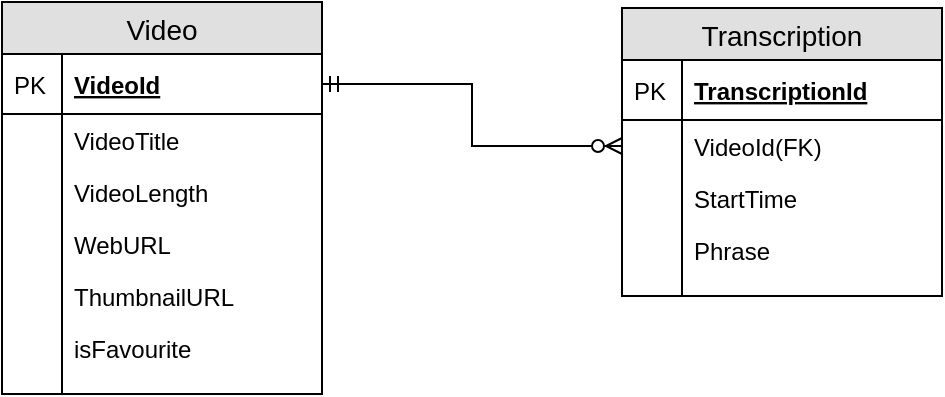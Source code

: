 <mxfile version="10.9.2" type="device"><diagram id="ksHtOgeb7AwTDR8uuZB4" name="Page-1"><mxGraphModel dx="606" dy="491" grid="1" gridSize="10" guides="1" tooltips="1" connect="1" arrows="1" fold="1" page="1" pageScale="1" pageWidth="827" pageHeight="1169" math="0" shadow="0"><root><mxCell id="0"/><mxCell id="1" parent="0"/><mxCell id="nBSax99nmmB8YBLDAm8n-1" value="Video" style="swimlane;fontStyle=0;childLayout=stackLayout;horizontal=1;startSize=26;fillColor=#e0e0e0;horizontalStack=0;resizeParent=1;resizeParentMax=0;resizeLast=0;collapsible=1;marginBottom=0;swimlaneFillColor=#ffffff;align=center;fontSize=14;" vertex="1" parent="1"><mxGeometry x="20" y="20" width="160" height="196" as="geometry"/></mxCell><mxCell id="nBSax99nmmB8YBLDAm8n-2" value="VideoId" style="shape=partialRectangle;top=0;left=0;right=0;bottom=1;align=left;verticalAlign=middle;fillColor=none;spacingLeft=34;spacingRight=4;overflow=hidden;rotatable=0;points=[[0,0.5],[1,0.5]];portConstraint=eastwest;dropTarget=0;fontStyle=5;fontSize=12;" vertex="1" parent="nBSax99nmmB8YBLDAm8n-1"><mxGeometry y="26" width="160" height="30" as="geometry"/></mxCell><mxCell id="nBSax99nmmB8YBLDAm8n-3" value="PK" style="shape=partialRectangle;top=0;left=0;bottom=0;fillColor=none;align=left;verticalAlign=middle;spacingLeft=4;spacingRight=4;overflow=hidden;rotatable=0;points=[];portConstraint=eastwest;part=1;fontSize=12;" vertex="1" connectable="0" parent="nBSax99nmmB8YBLDAm8n-2"><mxGeometry width="30" height="30" as="geometry"/></mxCell><mxCell id="nBSax99nmmB8YBLDAm8n-4" value="VideoTitle" style="shape=partialRectangle;top=0;left=0;right=0;bottom=0;align=left;verticalAlign=top;fillColor=none;spacingLeft=34;spacingRight=4;overflow=hidden;rotatable=0;points=[[0,0.5],[1,0.5]];portConstraint=eastwest;dropTarget=0;fontSize=12;" vertex="1" parent="nBSax99nmmB8YBLDAm8n-1"><mxGeometry y="56" width="160" height="26" as="geometry"/></mxCell><mxCell id="nBSax99nmmB8YBLDAm8n-5" value="" style="shape=partialRectangle;top=0;left=0;bottom=0;fillColor=none;align=left;verticalAlign=top;spacingLeft=4;spacingRight=4;overflow=hidden;rotatable=0;points=[];portConstraint=eastwest;part=1;fontSize=12;" vertex="1" connectable="0" parent="nBSax99nmmB8YBLDAm8n-4"><mxGeometry width="30" height="26" as="geometry"/></mxCell><mxCell id="nBSax99nmmB8YBLDAm8n-6" value="VideoLength" style="shape=partialRectangle;top=0;left=0;right=0;bottom=0;align=left;verticalAlign=top;fillColor=none;spacingLeft=34;spacingRight=4;overflow=hidden;rotatable=0;points=[[0,0.5],[1,0.5]];portConstraint=eastwest;dropTarget=0;fontSize=12;" vertex="1" parent="nBSax99nmmB8YBLDAm8n-1"><mxGeometry y="82" width="160" height="26" as="geometry"/></mxCell><mxCell id="nBSax99nmmB8YBLDAm8n-7" value="" style="shape=partialRectangle;top=0;left=0;bottom=0;fillColor=none;align=left;verticalAlign=top;spacingLeft=4;spacingRight=4;overflow=hidden;rotatable=0;points=[];portConstraint=eastwest;part=1;fontSize=12;" vertex="1" connectable="0" parent="nBSax99nmmB8YBLDAm8n-6"><mxGeometry width="30" height="26" as="geometry"/></mxCell><mxCell id="nBSax99nmmB8YBLDAm8n-8" value="WebURL" style="shape=partialRectangle;top=0;left=0;right=0;bottom=0;align=left;verticalAlign=top;fillColor=none;spacingLeft=34;spacingRight=4;overflow=hidden;rotatable=0;points=[[0,0.5],[1,0.5]];portConstraint=eastwest;dropTarget=0;fontSize=12;" vertex="1" parent="nBSax99nmmB8YBLDAm8n-1"><mxGeometry y="108" width="160" height="26" as="geometry"/></mxCell><mxCell id="nBSax99nmmB8YBLDAm8n-9" value="" style="shape=partialRectangle;top=0;left=0;bottom=0;fillColor=none;align=left;verticalAlign=top;spacingLeft=4;spacingRight=4;overflow=hidden;rotatable=0;points=[];portConstraint=eastwest;part=1;fontSize=12;" vertex="1" connectable="0" parent="nBSax99nmmB8YBLDAm8n-8"><mxGeometry width="30" height="26" as="geometry"/></mxCell><mxCell id="nBSax99nmmB8YBLDAm8n-12" value="ThumbnailURL" style="shape=partialRectangle;top=0;left=0;right=0;bottom=0;align=left;verticalAlign=top;fillColor=none;spacingLeft=34;spacingRight=4;overflow=hidden;rotatable=0;points=[[0,0.5],[1,0.5]];portConstraint=eastwest;dropTarget=0;fontSize=12;" vertex="1" parent="nBSax99nmmB8YBLDAm8n-1"><mxGeometry y="134" width="160" height="26" as="geometry"/></mxCell><mxCell id="nBSax99nmmB8YBLDAm8n-13" value="" style="shape=partialRectangle;top=0;left=0;bottom=0;fillColor=none;align=left;verticalAlign=top;spacingLeft=4;spacingRight=4;overflow=hidden;rotatable=0;points=[];portConstraint=eastwest;part=1;fontSize=12;" vertex="1" connectable="0" parent="nBSax99nmmB8YBLDAm8n-12"><mxGeometry width="30" height="26" as="geometry"/></mxCell><mxCell id="nBSax99nmmB8YBLDAm8n-14" value="isFavourite" style="shape=partialRectangle;top=0;left=0;right=0;bottom=0;align=left;verticalAlign=top;fillColor=none;spacingLeft=34;spacingRight=4;overflow=hidden;rotatable=0;points=[[0,0.5],[1,0.5]];portConstraint=eastwest;dropTarget=0;fontSize=12;" vertex="1" parent="nBSax99nmmB8YBLDAm8n-1"><mxGeometry y="160" width="160" height="26" as="geometry"/></mxCell><mxCell id="nBSax99nmmB8YBLDAm8n-15" value="" style="shape=partialRectangle;top=0;left=0;bottom=0;fillColor=none;align=left;verticalAlign=top;spacingLeft=4;spacingRight=4;overflow=hidden;rotatable=0;points=[];portConstraint=eastwest;part=1;fontSize=12;" vertex="1" connectable="0" parent="nBSax99nmmB8YBLDAm8n-14"><mxGeometry width="30" height="26" as="geometry"/></mxCell><mxCell id="nBSax99nmmB8YBLDAm8n-10" value="" style="shape=partialRectangle;top=0;left=0;right=0;bottom=0;align=left;verticalAlign=top;fillColor=none;spacingLeft=34;spacingRight=4;overflow=hidden;rotatable=0;points=[[0,0.5],[1,0.5]];portConstraint=eastwest;dropTarget=0;fontSize=12;" vertex="1" parent="nBSax99nmmB8YBLDAm8n-1"><mxGeometry y="186" width="160" height="10" as="geometry"/></mxCell><mxCell id="nBSax99nmmB8YBLDAm8n-11" value="" style="shape=partialRectangle;top=0;left=0;bottom=0;fillColor=none;align=left;verticalAlign=top;spacingLeft=4;spacingRight=4;overflow=hidden;rotatable=0;points=[];portConstraint=eastwest;part=1;fontSize=12;" vertex="1" connectable="0" parent="nBSax99nmmB8YBLDAm8n-10"><mxGeometry width="30" height="10" as="geometry"/></mxCell><mxCell id="nBSax99nmmB8YBLDAm8n-16" value="Transcription" style="swimlane;fontStyle=0;childLayout=stackLayout;horizontal=1;startSize=26;fillColor=#e0e0e0;horizontalStack=0;resizeParent=1;resizeParentMax=0;resizeLast=0;collapsible=1;marginBottom=0;swimlaneFillColor=#ffffff;align=center;fontSize=14;" vertex="1" parent="1"><mxGeometry x="330" y="23" width="160" height="144" as="geometry"/></mxCell><mxCell id="nBSax99nmmB8YBLDAm8n-17" value="TranscriptionId" style="shape=partialRectangle;top=0;left=0;right=0;bottom=1;align=left;verticalAlign=middle;fillColor=none;spacingLeft=34;spacingRight=4;overflow=hidden;rotatable=0;points=[[0,0.5],[1,0.5]];portConstraint=eastwest;dropTarget=0;fontStyle=5;fontSize=12;" vertex="1" parent="nBSax99nmmB8YBLDAm8n-16"><mxGeometry y="26" width="160" height="30" as="geometry"/></mxCell><mxCell id="nBSax99nmmB8YBLDAm8n-18" value="PK" style="shape=partialRectangle;top=0;left=0;bottom=0;fillColor=none;align=left;verticalAlign=middle;spacingLeft=4;spacingRight=4;overflow=hidden;rotatable=0;points=[];portConstraint=eastwest;part=1;fontSize=12;" vertex="1" connectable="0" parent="nBSax99nmmB8YBLDAm8n-17"><mxGeometry width="30" height="30" as="geometry"/></mxCell><mxCell id="nBSax99nmmB8YBLDAm8n-19" value="VideoId(FK)" style="shape=partialRectangle;top=0;left=0;right=0;bottom=0;align=left;verticalAlign=top;fillColor=none;spacingLeft=34;spacingRight=4;overflow=hidden;rotatable=0;points=[[0,0.5],[1,0.5]];portConstraint=eastwest;dropTarget=0;fontSize=12;" vertex="1" parent="nBSax99nmmB8YBLDAm8n-16"><mxGeometry y="56" width="160" height="26" as="geometry"/></mxCell><mxCell id="nBSax99nmmB8YBLDAm8n-20" value="" style="shape=partialRectangle;top=0;left=0;bottom=0;fillColor=none;align=left;verticalAlign=top;spacingLeft=4;spacingRight=4;overflow=hidden;rotatable=0;points=[];portConstraint=eastwest;part=1;fontSize=12;" vertex="1" connectable="0" parent="nBSax99nmmB8YBLDAm8n-19"><mxGeometry width="30" height="26" as="geometry"/></mxCell><mxCell id="nBSax99nmmB8YBLDAm8n-21" value="StartTime" style="shape=partialRectangle;top=0;left=0;right=0;bottom=0;align=left;verticalAlign=top;fillColor=none;spacingLeft=34;spacingRight=4;overflow=hidden;rotatable=0;points=[[0,0.5],[1,0.5]];portConstraint=eastwest;dropTarget=0;fontSize=12;" vertex="1" parent="nBSax99nmmB8YBLDAm8n-16"><mxGeometry y="82" width="160" height="26" as="geometry"/></mxCell><mxCell id="nBSax99nmmB8YBLDAm8n-22" value="" style="shape=partialRectangle;top=0;left=0;bottom=0;fillColor=none;align=left;verticalAlign=top;spacingLeft=4;spacingRight=4;overflow=hidden;rotatable=0;points=[];portConstraint=eastwest;part=1;fontSize=12;" vertex="1" connectable="0" parent="nBSax99nmmB8YBLDAm8n-21"><mxGeometry width="30" height="26" as="geometry"/></mxCell><mxCell id="nBSax99nmmB8YBLDAm8n-23" value="Phrase" style="shape=partialRectangle;top=0;left=0;right=0;bottom=0;align=left;verticalAlign=top;fillColor=none;spacingLeft=34;spacingRight=4;overflow=hidden;rotatable=0;points=[[0,0.5],[1,0.5]];portConstraint=eastwest;dropTarget=0;fontSize=12;" vertex="1" parent="nBSax99nmmB8YBLDAm8n-16"><mxGeometry y="108" width="160" height="26" as="geometry"/></mxCell><mxCell id="nBSax99nmmB8YBLDAm8n-24" value="" style="shape=partialRectangle;top=0;left=0;bottom=0;fillColor=none;align=left;verticalAlign=top;spacingLeft=4;spacingRight=4;overflow=hidden;rotatable=0;points=[];portConstraint=eastwest;part=1;fontSize=12;" vertex="1" connectable="0" parent="nBSax99nmmB8YBLDAm8n-23"><mxGeometry width="30" height="26" as="geometry"/></mxCell><mxCell id="nBSax99nmmB8YBLDAm8n-25" value="" style="shape=partialRectangle;top=0;left=0;right=0;bottom=0;align=left;verticalAlign=top;fillColor=none;spacingLeft=34;spacingRight=4;overflow=hidden;rotatable=0;points=[[0,0.5],[1,0.5]];portConstraint=eastwest;dropTarget=0;fontSize=12;" vertex="1" parent="nBSax99nmmB8YBLDAm8n-16"><mxGeometry y="134" width="160" height="10" as="geometry"/></mxCell><mxCell id="nBSax99nmmB8YBLDAm8n-26" value="" style="shape=partialRectangle;top=0;left=0;bottom=0;fillColor=none;align=left;verticalAlign=top;spacingLeft=4;spacingRight=4;overflow=hidden;rotatable=0;points=[];portConstraint=eastwest;part=1;fontSize=12;" vertex="1" connectable="0" parent="nBSax99nmmB8YBLDAm8n-25"><mxGeometry width="30" height="10" as="geometry"/></mxCell><mxCell id="nBSax99nmmB8YBLDAm8n-28" style="edgeStyle=orthogonalEdgeStyle;rounded=0;orthogonalLoop=1;jettySize=auto;html=1;exitX=1;exitY=0.5;exitDx=0;exitDy=0;entryX=0;entryY=0.5;entryDx=0;entryDy=0;startArrow=ERmandOne;startFill=0;endArrow=ERzeroToMany;endFill=1;" edge="1" parent="1" source="nBSax99nmmB8YBLDAm8n-2" target="nBSax99nmmB8YBLDAm8n-19"><mxGeometry relative="1" as="geometry"/></mxCell></root></mxGraphModel></diagram></mxfile>